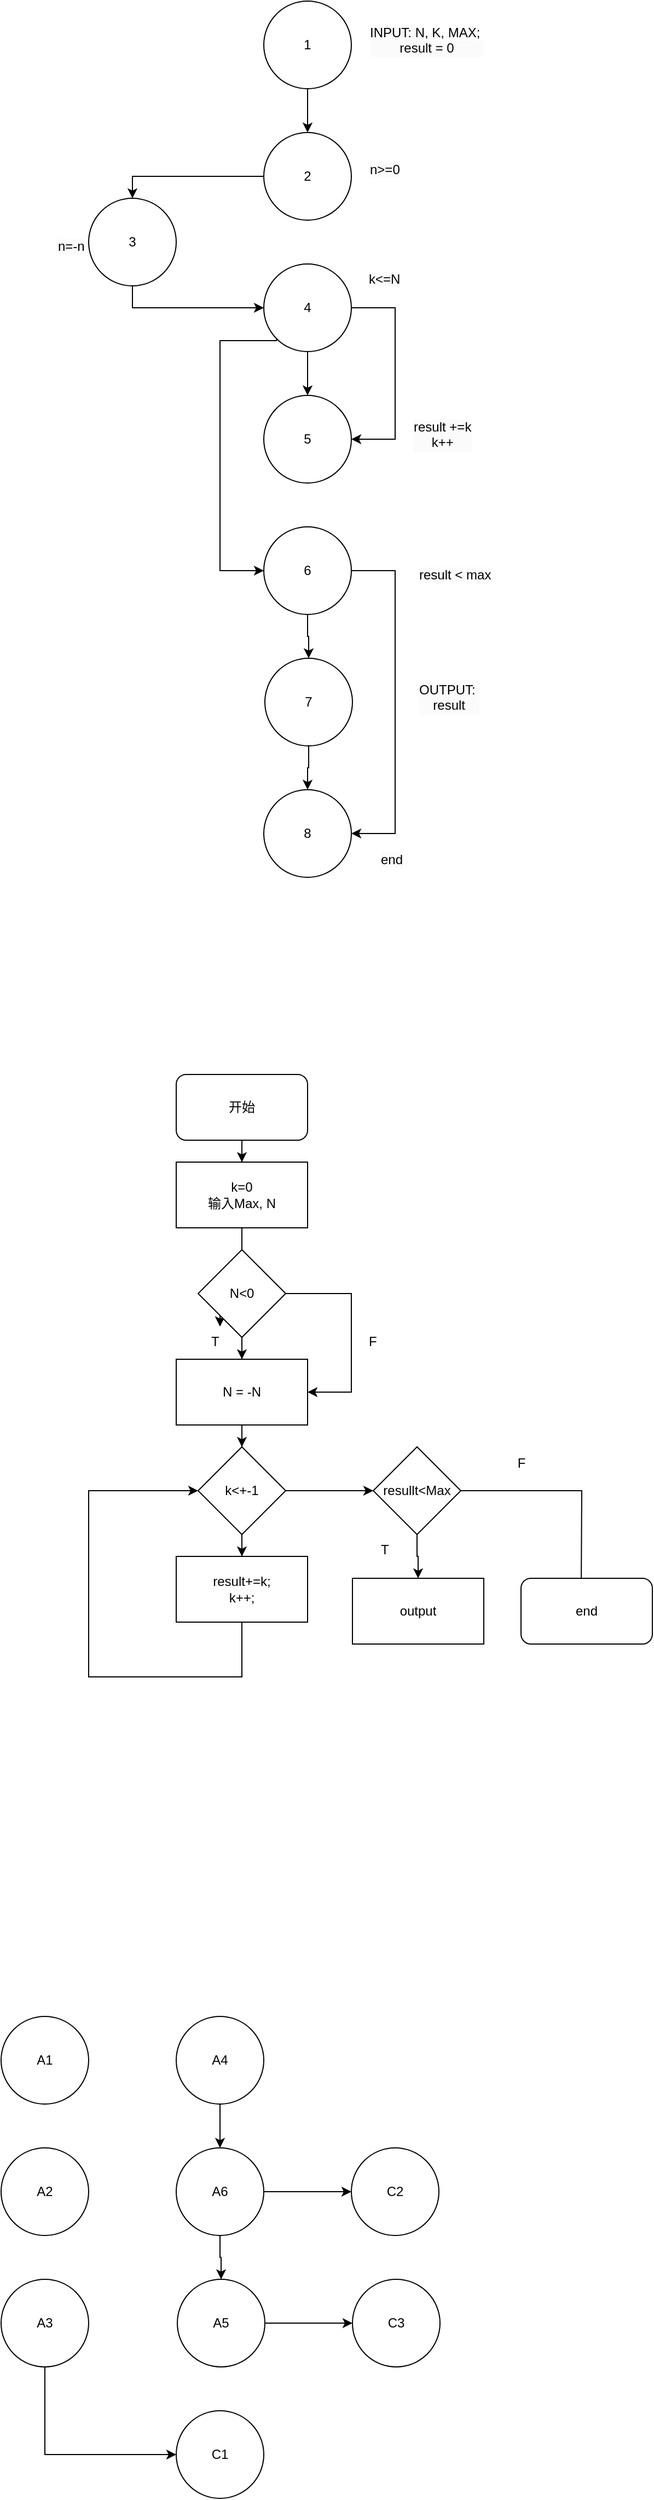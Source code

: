 <mxfile version="26.2.9">
  <diagram name="第 1 页" id="KPA-mKK98sVXUOynMy8X">
    <mxGraphModel dx="826" dy="608" grid="1" gridSize="10" guides="1" tooltips="1" connect="1" arrows="1" fold="1" page="1" pageScale="1" pageWidth="827" pageHeight="1169" math="0" shadow="0">
      <root>
        <mxCell id="0" />
        <mxCell id="1" parent="0" />
        <mxCell id="NxIj0WmM-djvwxP4E7MO-10" style="edgeStyle=orthogonalEdgeStyle;rounded=0;orthogonalLoop=1;jettySize=auto;html=1;entryX=0.5;entryY=0;entryDx=0;entryDy=0;" parent="1" source="NxIj0WmM-djvwxP4E7MO-1" target="NxIj0WmM-djvwxP4E7MO-2" edge="1">
          <mxGeometry relative="1" as="geometry" />
        </mxCell>
        <mxCell id="NxIj0WmM-djvwxP4E7MO-1" value="1" style="ellipse;whiteSpace=wrap;html=1;aspect=fixed;" parent="1" vertex="1">
          <mxGeometry x="320" y="200" width="80" height="80" as="geometry" />
        </mxCell>
        <mxCell id="NxIj0WmM-djvwxP4E7MO-9" style="edgeStyle=orthogonalEdgeStyle;rounded=0;orthogonalLoop=1;jettySize=auto;html=1;exitX=0;exitY=0.5;exitDx=0;exitDy=0;entryX=0.5;entryY=0;entryDx=0;entryDy=0;" parent="1" source="NxIj0WmM-djvwxP4E7MO-2" target="NxIj0WmM-djvwxP4E7MO-4" edge="1">
          <mxGeometry relative="1" as="geometry">
            <mxPoint x="200" y="360" as="targetPoint" />
          </mxGeometry>
        </mxCell>
        <mxCell id="NxIj0WmM-djvwxP4E7MO-2" value="2" style="ellipse;whiteSpace=wrap;html=1;aspect=fixed;" parent="1" vertex="1">
          <mxGeometry x="320" y="320" width="80" height="80" as="geometry" />
        </mxCell>
        <mxCell id="NxIj0WmM-djvwxP4E7MO-7" value="" style="edgeStyle=orthogonalEdgeStyle;rounded=0;orthogonalLoop=1;jettySize=auto;html=1;entryX=0;entryY=0.5;entryDx=0;entryDy=0;" parent="1" target="NxIj0WmM-djvwxP4E7MO-6" edge="1">
          <mxGeometry relative="1" as="geometry">
            <mxPoint x="200" y="450" as="sourcePoint" />
            <mxPoint x="280" y="510" as="targetPoint" />
            <Array as="points">
              <mxPoint x="200" y="480" />
            </Array>
          </mxGeometry>
        </mxCell>
        <mxCell id="NxIj0WmM-djvwxP4E7MO-4" value="3" style="ellipse;whiteSpace=wrap;html=1;aspect=fixed;" parent="1" vertex="1">
          <mxGeometry x="160" y="380" width="80" height="80" as="geometry" />
        </mxCell>
        <mxCell id="aYcE6f8sGafPBe5MLFhE-1" style="edgeStyle=orthogonalEdgeStyle;rounded=0;orthogonalLoop=1;jettySize=auto;html=1;exitX=0.5;exitY=1;exitDx=0;exitDy=0;entryX=0.5;entryY=0;entryDx=0;entryDy=0;" parent="1" source="NxIj0WmM-djvwxP4E7MO-6" target="NxIj0WmM-djvwxP4E7MO-11" edge="1">
          <mxGeometry relative="1" as="geometry" />
        </mxCell>
        <mxCell id="aYcE6f8sGafPBe5MLFhE-2" style="edgeStyle=orthogonalEdgeStyle;rounded=0;orthogonalLoop=1;jettySize=auto;html=1;exitX=1;exitY=0.5;exitDx=0;exitDy=0;entryX=1;entryY=0.5;entryDx=0;entryDy=0;" parent="1" source="NxIj0WmM-djvwxP4E7MO-6" target="NxIj0WmM-djvwxP4E7MO-11" edge="1">
          <mxGeometry relative="1" as="geometry">
            <mxPoint x="440" y="600" as="targetPoint" />
            <Array as="points">
              <mxPoint x="440" y="480" />
              <mxPoint x="440" y="600" />
            </Array>
          </mxGeometry>
        </mxCell>
        <mxCell id="aYcE6f8sGafPBe5MLFhE-4" style="edgeStyle=orthogonalEdgeStyle;rounded=0;orthogonalLoop=1;jettySize=auto;html=1;exitX=0;exitY=1;exitDx=0;exitDy=0;entryX=0;entryY=0.5;entryDx=0;entryDy=0;" parent="1" source="NxIj0WmM-djvwxP4E7MO-6" target="aYcE6f8sGafPBe5MLFhE-3" edge="1">
          <mxGeometry relative="1" as="geometry">
            <Array as="points">
              <mxPoint x="332" y="510" />
              <mxPoint x="280" y="510" />
              <mxPoint x="280" y="720" />
            </Array>
          </mxGeometry>
        </mxCell>
        <mxCell id="NxIj0WmM-djvwxP4E7MO-6" value="4" style="ellipse;whiteSpace=wrap;html=1;" parent="1" vertex="1">
          <mxGeometry x="320" y="440" width="80" height="80" as="geometry" />
        </mxCell>
        <mxCell id="NxIj0WmM-djvwxP4E7MO-11" value="&lt;div&gt;5&lt;/div&gt;" style="ellipse;whiteSpace=wrap;html=1;aspect=fixed;" parent="1" vertex="1">
          <mxGeometry x="320" y="560" width="80" height="80" as="geometry" />
        </mxCell>
        <mxCell id="aYcE6f8sGafPBe5MLFhE-6" value="" style="edgeStyle=orthogonalEdgeStyle;rounded=0;orthogonalLoop=1;jettySize=auto;html=1;" parent="1" source="aYcE6f8sGafPBe5MLFhE-3" target="aYcE6f8sGafPBe5MLFhE-5" edge="1">
          <mxGeometry relative="1" as="geometry" />
        </mxCell>
        <mxCell id="aYcE6f8sGafPBe5MLFhE-9" style="edgeStyle=orthogonalEdgeStyle;rounded=0;orthogonalLoop=1;jettySize=auto;html=1;exitX=1;exitY=0.5;exitDx=0;exitDy=0;entryX=1;entryY=0.5;entryDx=0;entryDy=0;" parent="1" source="aYcE6f8sGafPBe5MLFhE-3" target="aYcE6f8sGafPBe5MLFhE-8" edge="1">
          <mxGeometry relative="1" as="geometry">
            <Array as="points">
              <mxPoint x="440" y="720" />
              <mxPoint x="440" y="960" />
            </Array>
          </mxGeometry>
        </mxCell>
        <mxCell id="aYcE6f8sGafPBe5MLFhE-3" value="6" style="ellipse;whiteSpace=wrap;html=1;aspect=fixed;" parent="1" vertex="1">
          <mxGeometry x="320" y="680" width="80" height="80" as="geometry" />
        </mxCell>
        <mxCell id="aYcE6f8sGafPBe5MLFhE-7" style="edgeStyle=orthogonalEdgeStyle;rounded=0;orthogonalLoop=1;jettySize=auto;html=1;exitX=0.5;exitY=1;exitDx=0;exitDy=0;" parent="1" source="aYcE6f8sGafPBe5MLFhE-5" target="aYcE6f8sGafPBe5MLFhE-8" edge="1">
          <mxGeometry relative="1" as="geometry">
            <mxPoint x="360" y="920" as="targetPoint" />
          </mxGeometry>
        </mxCell>
        <mxCell id="aYcE6f8sGafPBe5MLFhE-5" value="7" style="ellipse;whiteSpace=wrap;html=1;" parent="1" vertex="1">
          <mxGeometry x="321" y="800" width="80" height="80" as="geometry" />
        </mxCell>
        <mxCell id="aYcE6f8sGafPBe5MLFhE-8" value="8" style="ellipse;whiteSpace=wrap;html=1;aspect=fixed;" parent="1" vertex="1">
          <mxGeometry x="320" y="920" width="80" height="80" as="geometry" />
        </mxCell>
        <mxCell id="aYcE6f8sGafPBe5MLFhE-10" value="&lt;span style=&quot;color: rgb(0, 0, 0); font-family: Helvetica; font-size: 12px; font-style: normal; font-variant-ligatures: normal; font-variant-caps: normal; font-weight: 400; letter-spacing: normal; orphans: 2; text-align: center; text-indent: 0px; text-transform: none; widows: 2; word-spacing: 0px; -webkit-text-stroke-width: 0px; white-space: normal; background-color: rgb(251, 251, 251); text-decoration-thickness: initial; text-decoration-style: initial; text-decoration-color: initial; display: inline !important; float: none;&quot;&gt;INPUT:&amp;nbsp;&lt;/span&gt;&lt;span style=&quot;forced-color-adjust: none; color: light-dark(rgb(0, 0, 0), rgb(255, 255, 255)); font-family: Helvetica; font-size: 12px; font-style: normal; font-variant-ligatures: normal; font-variant-caps: normal; font-weight: 400; letter-spacing: normal; orphans: 2; text-align: center; text-indent: 0px; text-transform: none; widows: 2; word-spacing: 0px; -webkit-text-stroke-width: 0px; white-space: normal; background-color: transparent; text-decoration-thickness: initial; text-decoration-style: initial; text-decoration-color: initial;&quot;&gt;N, K, MAX;&amp;nbsp;&lt;/span&gt;&lt;div style=&quot;forced-color-adjust: none; color: rgb(0, 0, 0); font-family: Helvetica; font-size: 12px; font-style: normal; font-variant-ligatures: normal; font-variant-caps: normal; font-weight: 400; letter-spacing: normal; orphans: 2; text-align: center; text-indent: 0px; text-transform: none; widows: 2; word-spacing: 0px; -webkit-text-stroke-width: 0px; white-space: normal; background-color: rgb(251, 251, 251); text-decoration-thickness: initial; text-decoration-style: initial; text-decoration-color: initial;&quot;&gt;&lt;span style=&quot;forced-color-adjust: none; background-color: transparent; color: light-dark(rgb(0, 0, 0), rgb(255, 255, 255));&quot;&gt;result = 0&lt;/span&gt;&lt;/div&gt;" style="text;whiteSpace=wrap;html=1;" parent="1" vertex="1">
          <mxGeometry x="415" y="215" width="140" height="50" as="geometry" />
        </mxCell>
        <mxCell id="aYcE6f8sGafPBe5MLFhE-11" value="&lt;span style=&quot;color: rgb(0, 0, 0); font-family: Helvetica; font-size: 12px; font-style: normal; font-variant-ligatures: normal; font-variant-caps: normal; font-weight: 400; letter-spacing: normal; orphans: 2; text-align: center; text-indent: 0px; text-transform: none; widows: 2; word-spacing: 0px; -webkit-text-stroke-width: 0px; white-space: normal; background-color: rgb(251, 251, 251); text-decoration-thickness: initial; text-decoration-style: initial; text-decoration-color: initial; display: inline !important; float: none;&quot;&gt;n&amp;gt;=0&lt;/span&gt;" style="text;whiteSpace=wrap;html=1;" parent="1" vertex="1">
          <mxGeometry x="415" y="340" width="40" height="40" as="geometry" />
        </mxCell>
        <mxCell id="aYcE6f8sGafPBe5MLFhE-12" value="&lt;span style=&quot;color: rgb(0, 0, 0); font-family: Helvetica; font-size: 12px; font-style: normal; font-variant-ligatures: normal; font-variant-caps: normal; font-weight: 400; letter-spacing: normal; orphans: 2; text-align: center; text-indent: 0px; text-transform: none; widows: 2; word-spacing: 0px; -webkit-text-stroke-width: 0px; white-space: normal; background-color: rgb(251, 251, 251); text-decoration-thickness: initial; text-decoration-style: initial; text-decoration-color: initial; display: inline !important; float: none;&quot;&gt;n=-n&lt;/span&gt;" style="text;whiteSpace=wrap;html=1;" parent="1" vertex="1">
          <mxGeometry x="130" y="410" width="60" height="40" as="geometry" />
        </mxCell>
        <mxCell id="aYcE6f8sGafPBe5MLFhE-13" value="&lt;span style=&quot;color: rgb(0, 0, 0); font-family: Helvetica; font-size: 12px; font-style: normal; font-variant-ligatures: normal; font-variant-caps: normal; font-weight: 400; letter-spacing: normal; orphans: 2; text-align: center; text-indent: 0px; text-transform: none; widows: 2; word-spacing: 0px; -webkit-text-stroke-width: 0px; white-space: normal; background-color: rgb(251, 251, 251); text-decoration-thickness: initial; text-decoration-style: initial; text-decoration-color: initial; display: inline !important; float: none;&quot;&gt;k&amp;lt;=N&lt;/span&gt;" style="text;whiteSpace=wrap;html=1;" parent="1" vertex="1">
          <mxGeometry x="414" y="440" width="60" height="40" as="geometry" />
        </mxCell>
        <mxCell id="aYcE6f8sGafPBe5MLFhE-14" value="&lt;span style=&quot;color: rgb(0, 0, 0); font-family: Helvetica; font-size: 12px; font-style: normal; font-variant-ligatures: normal; font-variant-caps: normal; font-weight: 400; letter-spacing: normal; orphans: 2; text-align: center; text-indent: 0px; text-transform: none; widows: 2; word-spacing: 0px; -webkit-text-stroke-width: 0px; white-space: normal; background-color: rgb(251, 251, 251); text-decoration-thickness: initial; text-decoration-style: initial; text-decoration-color: initial; display: inline !important; float: none;&quot;&gt;result +=k&lt;/span&gt;&lt;div style=&quot;forced-color-adjust: none; color: rgb(0, 0, 0); font-family: Helvetica; font-size: 12px; font-style: normal; font-variant-ligatures: normal; font-variant-caps: normal; font-weight: 400; letter-spacing: normal; orphans: 2; text-align: center; text-indent: 0px; text-transform: none; widows: 2; word-spacing: 0px; -webkit-text-stroke-width: 0px; white-space: normal; background-color: rgb(251, 251, 251); text-decoration-thickness: initial; text-decoration-style: initial; text-decoration-color: initial;&quot;&gt;k++&lt;/div&gt;" style="text;whiteSpace=wrap;html=1;" parent="1" vertex="1">
          <mxGeometry x="455" y="575" width="90" height="50" as="geometry" />
        </mxCell>
        <mxCell id="aYcE6f8sGafPBe5MLFhE-15" value="&lt;span style=&quot;color: rgb(0, 0, 0); font-family: Helvetica; font-size: 12px; font-style: normal; font-variant-ligatures: normal; font-variant-caps: normal; font-weight: 400; letter-spacing: normal; orphans: 2; text-align: center; text-indent: 0px; text-transform: none; widows: 2; word-spacing: 0px; -webkit-text-stroke-width: 0px; white-space: normal; background-color: rgb(251, 251, 251); text-decoration-thickness: initial; text-decoration-style: initial; text-decoration-color: initial; display: inline !important; float: none;&quot;&gt;result &amp;lt; max&lt;/span&gt;" style="text;whiteSpace=wrap;html=1;" parent="1" vertex="1">
          <mxGeometry x="460" y="710" width="100" height="40" as="geometry" />
        </mxCell>
        <mxCell id="aYcE6f8sGafPBe5MLFhE-16" value="&lt;span style=&quot;color: rgb(0, 0, 0); font-family: Helvetica; font-size: 12px; font-style: normal; font-variant-ligatures: normal; font-variant-caps: normal; font-weight: 400; letter-spacing: normal; orphans: 2; text-align: center; text-indent: 0px; text-transform: none; widows: 2; word-spacing: 0px; -webkit-text-stroke-width: 0px; white-space: normal; background-color: rgb(251, 251, 251); text-decoration-thickness: initial; text-decoration-style: initial; text-decoration-color: initial; display: inline !important; float: none;&quot;&gt;OUTPUT:&amp;nbsp;&lt;/span&gt;&lt;div style=&quot;forced-color-adjust: none; color: rgb(0, 0, 0); font-family: Helvetica; font-size: 12px; font-style: normal; font-variant-ligatures: normal; font-variant-caps: normal; font-weight: 400; letter-spacing: normal; orphans: 2; text-align: center; text-indent: 0px; text-transform: none; widows: 2; word-spacing: 0px; -webkit-text-stroke-width: 0px; white-space: normal; background-color: rgb(251, 251, 251); text-decoration-thickness: initial; text-decoration-style: initial; text-decoration-color: initial;&quot;&gt;result&lt;/div&gt;" style="text;whiteSpace=wrap;html=1;" parent="1" vertex="1">
          <mxGeometry x="460" y="815" width="90" height="50" as="geometry" />
        </mxCell>
        <mxCell id="aYcE6f8sGafPBe5MLFhE-17" value="&lt;span style=&quot;color: rgb(0, 0, 0); font-family: Helvetica; font-size: 12px; font-style: normal; font-variant-ligatures: normal; font-variant-caps: normal; font-weight: 400; letter-spacing: normal; orphans: 2; text-align: center; text-indent: 0px; text-transform: none; widows: 2; word-spacing: 0px; -webkit-text-stroke-width: 0px; white-space: normal; background-color: rgb(251, 251, 251); text-decoration-thickness: initial; text-decoration-style: initial; text-decoration-color: initial; display: inline !important; float: none;&quot;&gt;end&lt;/span&gt;" style="text;whiteSpace=wrap;html=1;" parent="1" vertex="1">
          <mxGeometry x="425" y="970" width="30" height="40" as="geometry" />
        </mxCell>
        <mxCell id="d54XTbqNfJkWEi66HHLT-3" style="edgeStyle=orthogonalEdgeStyle;rounded=0;orthogonalLoop=1;jettySize=auto;html=1;entryX=0.5;entryY=0;entryDx=0;entryDy=0;" parent="1" source="d54XTbqNfJkWEi66HHLT-1" target="d54XTbqNfJkWEi66HHLT-2" edge="1">
          <mxGeometry relative="1" as="geometry" />
        </mxCell>
        <mxCell id="d54XTbqNfJkWEi66HHLT-1" value="开始" style="rounded=1;whiteSpace=wrap;html=1;" parent="1" vertex="1">
          <mxGeometry x="240" y="1180" width="120" height="60" as="geometry" />
        </mxCell>
        <mxCell id="d54XTbqNfJkWEi66HHLT-12" value="" style="edgeStyle=orthogonalEdgeStyle;rounded=0;orthogonalLoop=1;jettySize=auto;html=1;" parent="1" source="d54XTbqNfJkWEi66HHLT-2" target="d54XTbqNfJkWEi66HHLT-7" edge="1">
          <mxGeometry relative="1" as="geometry" />
        </mxCell>
        <mxCell id="d54XTbqNfJkWEi66HHLT-13" value="" style="edgeStyle=orthogonalEdgeStyle;rounded=0;orthogonalLoop=1;jettySize=auto;html=1;" parent="1" source="d54XTbqNfJkWEi66HHLT-2" target="d54XTbqNfJkWEi66HHLT-7" edge="1">
          <mxGeometry relative="1" as="geometry" />
        </mxCell>
        <mxCell id="d54XTbqNfJkWEi66HHLT-2" value="k=0&lt;br&gt;输入Max, N" style="rounded=0;whiteSpace=wrap;html=1;" parent="1" vertex="1">
          <mxGeometry x="240" y="1260" width="120" height="60" as="geometry" />
        </mxCell>
        <mxCell id="d54XTbqNfJkWEi66HHLT-6" value="" style="edgeStyle=orthogonalEdgeStyle;rounded=0;orthogonalLoop=1;jettySize=auto;html=1;" parent="1" source="d54XTbqNfJkWEi66HHLT-4" target="d54XTbqNfJkWEi66HHLT-5" edge="1">
          <mxGeometry relative="1" as="geometry" />
        </mxCell>
        <mxCell id="d54XTbqNfJkWEi66HHLT-4" value="N&amp;lt;0" style="rhombus;whiteSpace=wrap;html=1;" parent="1" vertex="1">
          <mxGeometry x="260" y="1340" width="80" height="80" as="geometry" />
        </mxCell>
        <mxCell id="d54XTbqNfJkWEi66HHLT-10" value="" style="edgeStyle=orthogonalEdgeStyle;rounded=0;orthogonalLoop=1;jettySize=auto;html=1;" parent="1" source="d54XTbqNfJkWEi66HHLT-5" target="d54XTbqNfJkWEi66HHLT-8" edge="1">
          <mxGeometry relative="1" as="geometry" />
        </mxCell>
        <mxCell id="d54XTbqNfJkWEi66HHLT-5" value="N = -N" style="rounded=0;whiteSpace=wrap;html=1;" parent="1" vertex="1">
          <mxGeometry x="240" y="1440" width="120" height="60" as="geometry" />
        </mxCell>
        <mxCell id="d54XTbqNfJkWEi66HHLT-7" value="T" style="text;whiteSpace=wrap;html=1;" parent="1" vertex="1">
          <mxGeometry x="270" y="1410" width="20" height="30" as="geometry" />
        </mxCell>
        <mxCell id="d54XTbqNfJkWEi66HHLT-15" value="" style="edgeStyle=orthogonalEdgeStyle;rounded=0;orthogonalLoop=1;jettySize=auto;html=1;" parent="1" source="d54XTbqNfJkWEi66HHLT-8" target="d54XTbqNfJkWEi66HHLT-14" edge="1">
          <mxGeometry relative="1" as="geometry" />
        </mxCell>
        <mxCell id="d54XTbqNfJkWEi66HHLT-19" value="" style="edgeStyle=orthogonalEdgeStyle;rounded=0;orthogonalLoop=1;jettySize=auto;html=1;" parent="1" source="d54XTbqNfJkWEi66HHLT-8" target="d54XTbqNfJkWEi66HHLT-18" edge="1">
          <mxGeometry relative="1" as="geometry" />
        </mxCell>
        <mxCell id="d54XTbqNfJkWEi66HHLT-8" value="k&amp;lt;+-1" style="rhombus;whiteSpace=wrap;html=1;" parent="1" vertex="1">
          <mxGeometry x="260" y="1520" width="80" height="80" as="geometry" />
        </mxCell>
        <mxCell id="d54XTbqNfJkWEi66HHLT-16" style="edgeStyle=orthogonalEdgeStyle;rounded=0;orthogonalLoop=1;jettySize=auto;html=1;entryX=0;entryY=0.5;entryDx=0;entryDy=0;" parent="1" source="d54XTbqNfJkWEi66HHLT-14" target="d54XTbqNfJkWEi66HHLT-8" edge="1">
          <mxGeometry relative="1" as="geometry">
            <mxPoint x="160" y="1560" as="targetPoint" />
            <Array as="points">
              <mxPoint x="300" y="1730" />
              <mxPoint x="160" y="1730" />
              <mxPoint x="160" y="1560" />
            </Array>
          </mxGeometry>
        </mxCell>
        <mxCell id="d54XTbqNfJkWEi66HHLT-14" value="result+=k;&lt;div&gt;k++;&lt;/div&gt;" style="whiteSpace=wrap;html=1;" parent="1" vertex="1">
          <mxGeometry x="240" y="1620" width="120" height="60" as="geometry" />
        </mxCell>
        <mxCell id="d54XTbqNfJkWEi66HHLT-20" style="edgeStyle=orthogonalEdgeStyle;rounded=0;orthogonalLoop=1;jettySize=auto;html=1;" parent="1" source="d54XTbqNfJkWEi66HHLT-18" edge="1">
          <mxGeometry relative="1" as="geometry">
            <mxPoint x="610" y="1650" as="targetPoint" />
          </mxGeometry>
        </mxCell>
        <mxCell id="d54XTbqNfJkWEi66HHLT-24" value="" style="edgeStyle=orthogonalEdgeStyle;rounded=0;orthogonalLoop=1;jettySize=auto;html=1;" parent="1" source="d54XTbqNfJkWEi66HHLT-18" target="d54XTbqNfJkWEi66HHLT-23" edge="1">
          <mxGeometry relative="1" as="geometry" />
        </mxCell>
        <mxCell id="d54XTbqNfJkWEi66HHLT-18" value="resullt&amp;lt;Max" style="rhombus;whiteSpace=wrap;html=1;" parent="1" vertex="1">
          <mxGeometry x="420" y="1520" width="80" height="80" as="geometry" />
        </mxCell>
        <mxCell id="d54XTbqNfJkWEi66HHLT-21" value="end" style="rounded=1;whiteSpace=wrap;html=1;" parent="1" vertex="1">
          <mxGeometry x="555" y="1640" width="120" height="60" as="geometry" />
        </mxCell>
        <mxCell id="d54XTbqNfJkWEi66HHLT-23" value="output" style="whiteSpace=wrap;html=1;" parent="1" vertex="1">
          <mxGeometry x="401" y="1640" width="120" height="60" as="geometry" />
        </mxCell>
        <mxCell id="d54XTbqNfJkWEi66HHLT-26" value="" style="endArrow=classic;html=1;rounded=0;exitX=1;exitY=0.5;exitDx=0;exitDy=0;entryX=1;entryY=0.5;entryDx=0;entryDy=0;" parent="1" source="d54XTbqNfJkWEi66HHLT-4" target="d54XTbqNfJkWEi66HHLT-5" edge="1">
          <mxGeometry width="50" height="50" relative="1" as="geometry">
            <mxPoint x="390" y="1340" as="sourcePoint" />
            <mxPoint x="440" y="1290" as="targetPoint" />
            <Array as="points">
              <mxPoint x="400" y="1380" />
              <mxPoint x="400" y="1470" />
            </Array>
          </mxGeometry>
        </mxCell>
        <mxCell id="d54XTbqNfJkWEi66HHLT-28" value="F" style="text;whiteSpace=wrap;html=1;" parent="1" vertex="1">
          <mxGeometry x="414" y="1410" width="20" height="30" as="geometry" />
        </mxCell>
        <mxCell id="d54XTbqNfJkWEi66HHLT-29" value="T" style="text;whiteSpace=wrap;html=1;" parent="1" vertex="1">
          <mxGeometry x="425" y="1600" width="20" height="30" as="geometry" />
        </mxCell>
        <mxCell id="d54XTbqNfJkWEi66HHLT-30" value="F" style="text;html=1;align=center;verticalAlign=middle;resizable=0;points=[];autosize=1;strokeColor=none;fillColor=none;" parent="1" vertex="1">
          <mxGeometry x="540" y="1520" width="30" height="30" as="geometry" />
        </mxCell>
        <mxCell id="Na9d1pqrAYW-6fpcIYyQ-1" value="A2" style="ellipse;whiteSpace=wrap;html=1;aspect=fixed;" vertex="1" parent="1">
          <mxGeometry x="80" y="2160" width="80" height="80" as="geometry" />
        </mxCell>
        <mxCell id="Na9d1pqrAYW-6fpcIYyQ-33" value="" style="edgeStyle=orthogonalEdgeStyle;rounded=0;orthogonalLoop=1;jettySize=auto;html=1;" edge="1" parent="1" source="Na9d1pqrAYW-6fpcIYyQ-6" target="Na9d1pqrAYW-6fpcIYyQ-27">
          <mxGeometry relative="1" as="geometry" />
        </mxCell>
        <mxCell id="Na9d1pqrAYW-6fpcIYyQ-37" value="" style="edgeStyle=orthogonalEdgeStyle;rounded=0;orthogonalLoop=1;jettySize=auto;html=1;" edge="1" parent="1" source="Na9d1pqrAYW-6fpcIYyQ-6" target="Na9d1pqrAYW-6fpcIYyQ-24">
          <mxGeometry relative="1" as="geometry" />
        </mxCell>
        <mxCell id="Na9d1pqrAYW-6fpcIYyQ-6" value="A6" style="ellipse;whiteSpace=wrap;html=1;aspect=fixed;" vertex="1" parent="1">
          <mxGeometry x="240" y="2160" width="80" height="80" as="geometry" />
        </mxCell>
        <mxCell id="Na9d1pqrAYW-6fpcIYyQ-39" value="" style="edgeStyle=orthogonalEdgeStyle;rounded=0;orthogonalLoop=1;jettySize=auto;html=1;" edge="1" parent="1" source="Na9d1pqrAYW-6fpcIYyQ-9" target="Na9d1pqrAYW-6fpcIYyQ-26">
          <mxGeometry relative="1" as="geometry">
            <Array as="points">
              <mxPoint x="120" y="2440" />
            </Array>
          </mxGeometry>
        </mxCell>
        <mxCell id="Na9d1pqrAYW-6fpcIYyQ-9" value="A3" style="ellipse;whiteSpace=wrap;html=1;" vertex="1" parent="1">
          <mxGeometry x="80" y="2280" width="80" height="80" as="geometry" />
        </mxCell>
        <mxCell id="Na9d1pqrAYW-6fpcIYyQ-14" value="A1" style="ellipse;whiteSpace=wrap;html=1;aspect=fixed;" vertex="1" parent="1">
          <mxGeometry x="80" y="2040" width="80" height="80" as="geometry" />
        </mxCell>
        <mxCell id="Na9d1pqrAYW-6fpcIYyQ-38" value="" style="edgeStyle=orthogonalEdgeStyle;rounded=0;orthogonalLoop=1;jettySize=auto;html=1;" edge="1" parent="1" source="Na9d1pqrAYW-6fpcIYyQ-20" target="Na9d1pqrAYW-6fpcIYyQ-6">
          <mxGeometry relative="1" as="geometry" />
        </mxCell>
        <mxCell id="Na9d1pqrAYW-6fpcIYyQ-20" value="A4" style="ellipse;whiteSpace=wrap;html=1;aspect=fixed;" vertex="1" parent="1">
          <mxGeometry x="240" y="2040" width="80" height="80" as="geometry" />
        </mxCell>
        <mxCell id="Na9d1pqrAYW-6fpcIYyQ-36" value="" style="edgeStyle=orthogonalEdgeStyle;rounded=0;orthogonalLoop=1;jettySize=auto;html=1;" edge="1" parent="1" source="Na9d1pqrAYW-6fpcIYyQ-24" target="Na9d1pqrAYW-6fpcIYyQ-29">
          <mxGeometry relative="1" as="geometry" />
        </mxCell>
        <mxCell id="Na9d1pqrAYW-6fpcIYyQ-24" value="A5" style="ellipse;whiteSpace=wrap;html=1;aspect=fixed;" vertex="1" parent="1">
          <mxGeometry x="241" y="2280" width="80" height="80" as="geometry" />
        </mxCell>
        <mxCell id="Na9d1pqrAYW-6fpcIYyQ-26" value="C1" style="ellipse;whiteSpace=wrap;html=1;aspect=fixed;" vertex="1" parent="1">
          <mxGeometry x="240" y="2400" width="80" height="80" as="geometry" />
        </mxCell>
        <mxCell id="Na9d1pqrAYW-6fpcIYyQ-27" value="C2" style="ellipse;whiteSpace=wrap;html=1;" vertex="1" parent="1">
          <mxGeometry x="400" y="2160" width="80" height="80" as="geometry" />
        </mxCell>
        <mxCell id="Na9d1pqrAYW-6fpcIYyQ-29" value="C3" style="ellipse;whiteSpace=wrap;html=1;aspect=fixed;" vertex="1" parent="1">
          <mxGeometry x="401" y="2280" width="80" height="80" as="geometry" />
        </mxCell>
      </root>
    </mxGraphModel>
  </diagram>
</mxfile>
